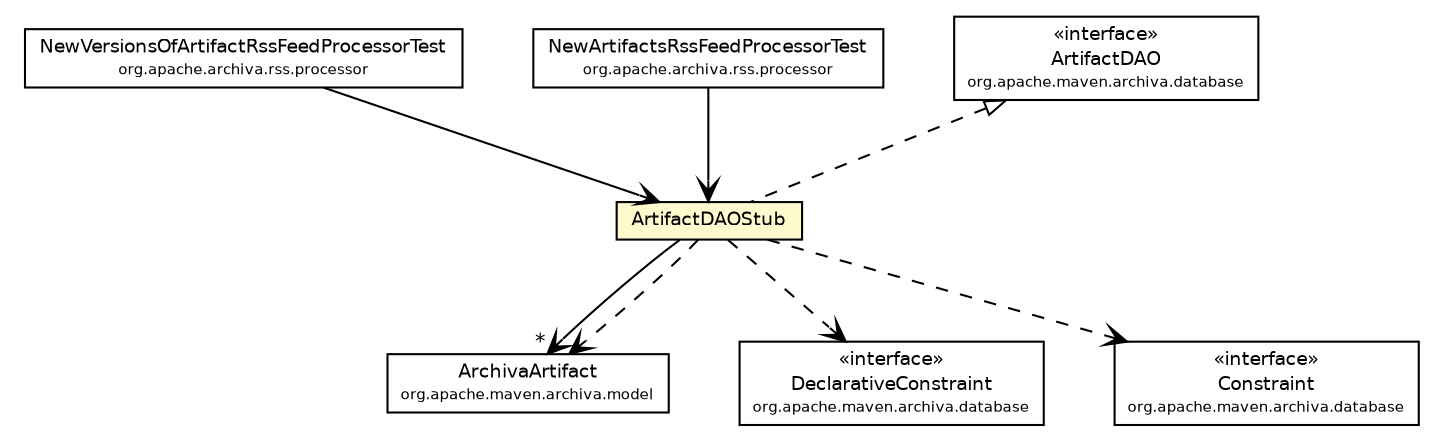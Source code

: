 #!/usr/local/bin/dot
#
# Class diagram 
# Generated by UmlGraph version 4.6 (http://www.spinellis.gr/sw/umlgraph)
#

digraph G {
	edge [fontname="Helvetica",fontsize=10,labelfontname="Helvetica",labelfontsize=10];
	node [fontname="Helvetica",fontsize=10,shape=plaintext];
	// org.apache.archiva.rss.processor.NewVersionsOfArtifactRssFeedProcessorTest
	c54229 [label=<<table border="0" cellborder="1" cellspacing="0" cellpadding="2" port="p" href="../processor/NewVersionsOfArtifactRssFeedProcessorTest.html">
		<tr><td><table border="0" cellspacing="0" cellpadding="1">
			<tr><td> NewVersionsOfArtifactRssFeedProcessorTest </td></tr>
			<tr><td><font point-size="7.0"> org.apache.archiva.rss.processor </font></td></tr>
		</table></td></tr>
		</table>>, fontname="Helvetica", fontcolor="black", fontsize=9.0];
	// org.apache.archiva.rss.processor.NewArtifactsRssFeedProcessorTest
	c54230 [label=<<table border="0" cellborder="1" cellspacing="0" cellpadding="2" port="p" href="../processor/NewArtifactsRssFeedProcessorTest.html">
		<tr><td><table border="0" cellspacing="0" cellpadding="1">
			<tr><td> NewArtifactsRssFeedProcessorTest </td></tr>
			<tr><td><font point-size="7.0"> org.apache.archiva.rss.processor </font></td></tr>
		</table></td></tr>
		</table>>, fontname="Helvetica", fontcolor="black", fontsize=9.0];
	// org.apache.archiva.rss.stubs.ArtifactDAOStub
	c54232 [label=<<table border="0" cellborder="1" cellspacing="0" cellpadding="2" port="p" bgcolor="lemonChiffon" href="./ArtifactDAOStub.html">
		<tr><td><table border="0" cellspacing="0" cellpadding="1">
			<tr><td> ArtifactDAOStub </td></tr>
		</table></td></tr>
		</table>>, fontname="Helvetica", fontcolor="black", fontsize=9.0];
	//org.apache.archiva.rss.stubs.ArtifactDAOStub implements org.apache.maven.archiva.database.ArtifactDAO
	c54236:p -> c54232:p [dir=back,arrowtail=empty,style=dashed];
	// org.apache.archiva.rss.processor.NewVersionsOfArtifactRssFeedProcessorTest NAVASSOC org.apache.archiva.rss.stubs.ArtifactDAOStub
	c54229:p -> c54232:p [taillabel="", label="", headlabel="", fontname="Helvetica", fontcolor="black", fontsize=10.0, color="black", arrowhead=open];
	// org.apache.archiva.rss.processor.NewArtifactsRssFeedProcessorTest NAVASSOC org.apache.archiva.rss.stubs.ArtifactDAOStub
	c54230:p -> c54232:p [taillabel="", label="", headlabel="", fontname="Helvetica", fontcolor="black", fontsize=10.0, color="black", arrowhead=open];
	// org.apache.archiva.rss.stubs.ArtifactDAOStub NAVASSOC org.apache.maven.archiva.model.ArchivaArtifact
	c54232:p -> c54237:p [taillabel="", label="", headlabel="*", fontname="Helvetica", fontcolor="black", fontsize=10.0, color="black", arrowhead=open];
	// org.apache.archiva.rss.stubs.ArtifactDAOStub DEPEND org.apache.maven.archiva.database.DeclarativeConstraint
	c54232:p -> c54238:p [taillabel="", label="", headlabel="", fontname="Helvetica", fontcolor="black", fontsize=10.0, color="black", arrowhead=open, style=dashed];
	// org.apache.archiva.rss.stubs.ArtifactDAOStub DEPEND org.apache.maven.archiva.database.Constraint
	c54232:p -> c54239:p [taillabel="", label="", headlabel="", fontname="Helvetica", fontcolor="black", fontsize=10.0, color="black", arrowhead=open, style=dashed];
	// org.apache.archiva.rss.stubs.ArtifactDAOStub DEPEND org.apache.maven.archiva.model.ArchivaArtifact
	c54232:p -> c54237:p [taillabel="", label="", headlabel="", fontname="Helvetica", fontcolor="black", fontsize=10.0, color="black", arrowhead=open, style=dashed];
	// org.apache.maven.archiva.model.ArchivaArtifact
	c54237 [label=<<table border="0" cellborder="1" cellspacing="0" cellpadding="2" port="p" href="http://java.sun.com/j2se/1.4.2/docs/api/org/apache/maven/archiva/model/ArchivaArtifact.html">
		<tr><td><table border="0" cellspacing="0" cellpadding="1">
			<tr><td> ArchivaArtifact </td></tr>
			<tr><td><font point-size="7.0"> org.apache.maven.archiva.model </font></td></tr>
		</table></td></tr>
		</table>>, fontname="Helvetica", fontcolor="black", fontsize=9.0];
	// org.apache.maven.archiva.database.Constraint
	c54239 [label=<<table border="0" cellborder="1" cellspacing="0" cellpadding="2" port="p" href="http://java.sun.com/j2se/1.4.2/docs/api/org/apache/maven/archiva/database/Constraint.html">
		<tr><td><table border="0" cellspacing="0" cellpadding="1">
			<tr><td> &laquo;interface&raquo; </td></tr>
			<tr><td> Constraint </td></tr>
			<tr><td><font point-size="7.0"> org.apache.maven.archiva.database </font></td></tr>
		</table></td></tr>
		</table>>, fontname="Helvetica", fontcolor="black", fontsize=9.0];
	// org.apache.maven.archiva.database.ArtifactDAO
	c54236 [label=<<table border="0" cellborder="1" cellspacing="0" cellpadding="2" port="p" href="http://java.sun.com/j2se/1.4.2/docs/api/org/apache/maven/archiva/database/ArtifactDAO.html">
		<tr><td><table border="0" cellspacing="0" cellpadding="1">
			<tr><td> &laquo;interface&raquo; </td></tr>
			<tr><td> ArtifactDAO </td></tr>
			<tr><td><font point-size="7.0"> org.apache.maven.archiva.database </font></td></tr>
		</table></td></tr>
		</table>>, fontname="Helvetica", fontcolor="black", fontsize=9.0];
	// org.apache.maven.archiva.database.DeclarativeConstraint
	c54238 [label=<<table border="0" cellborder="1" cellspacing="0" cellpadding="2" port="p" href="http://java.sun.com/j2se/1.4.2/docs/api/org/apache/maven/archiva/database/DeclarativeConstraint.html">
		<tr><td><table border="0" cellspacing="0" cellpadding="1">
			<tr><td> &laquo;interface&raquo; </td></tr>
			<tr><td> DeclarativeConstraint </td></tr>
			<tr><td><font point-size="7.0"> org.apache.maven.archiva.database </font></td></tr>
		</table></td></tr>
		</table>>, fontname="Helvetica", fontcolor="black", fontsize=9.0];
}

